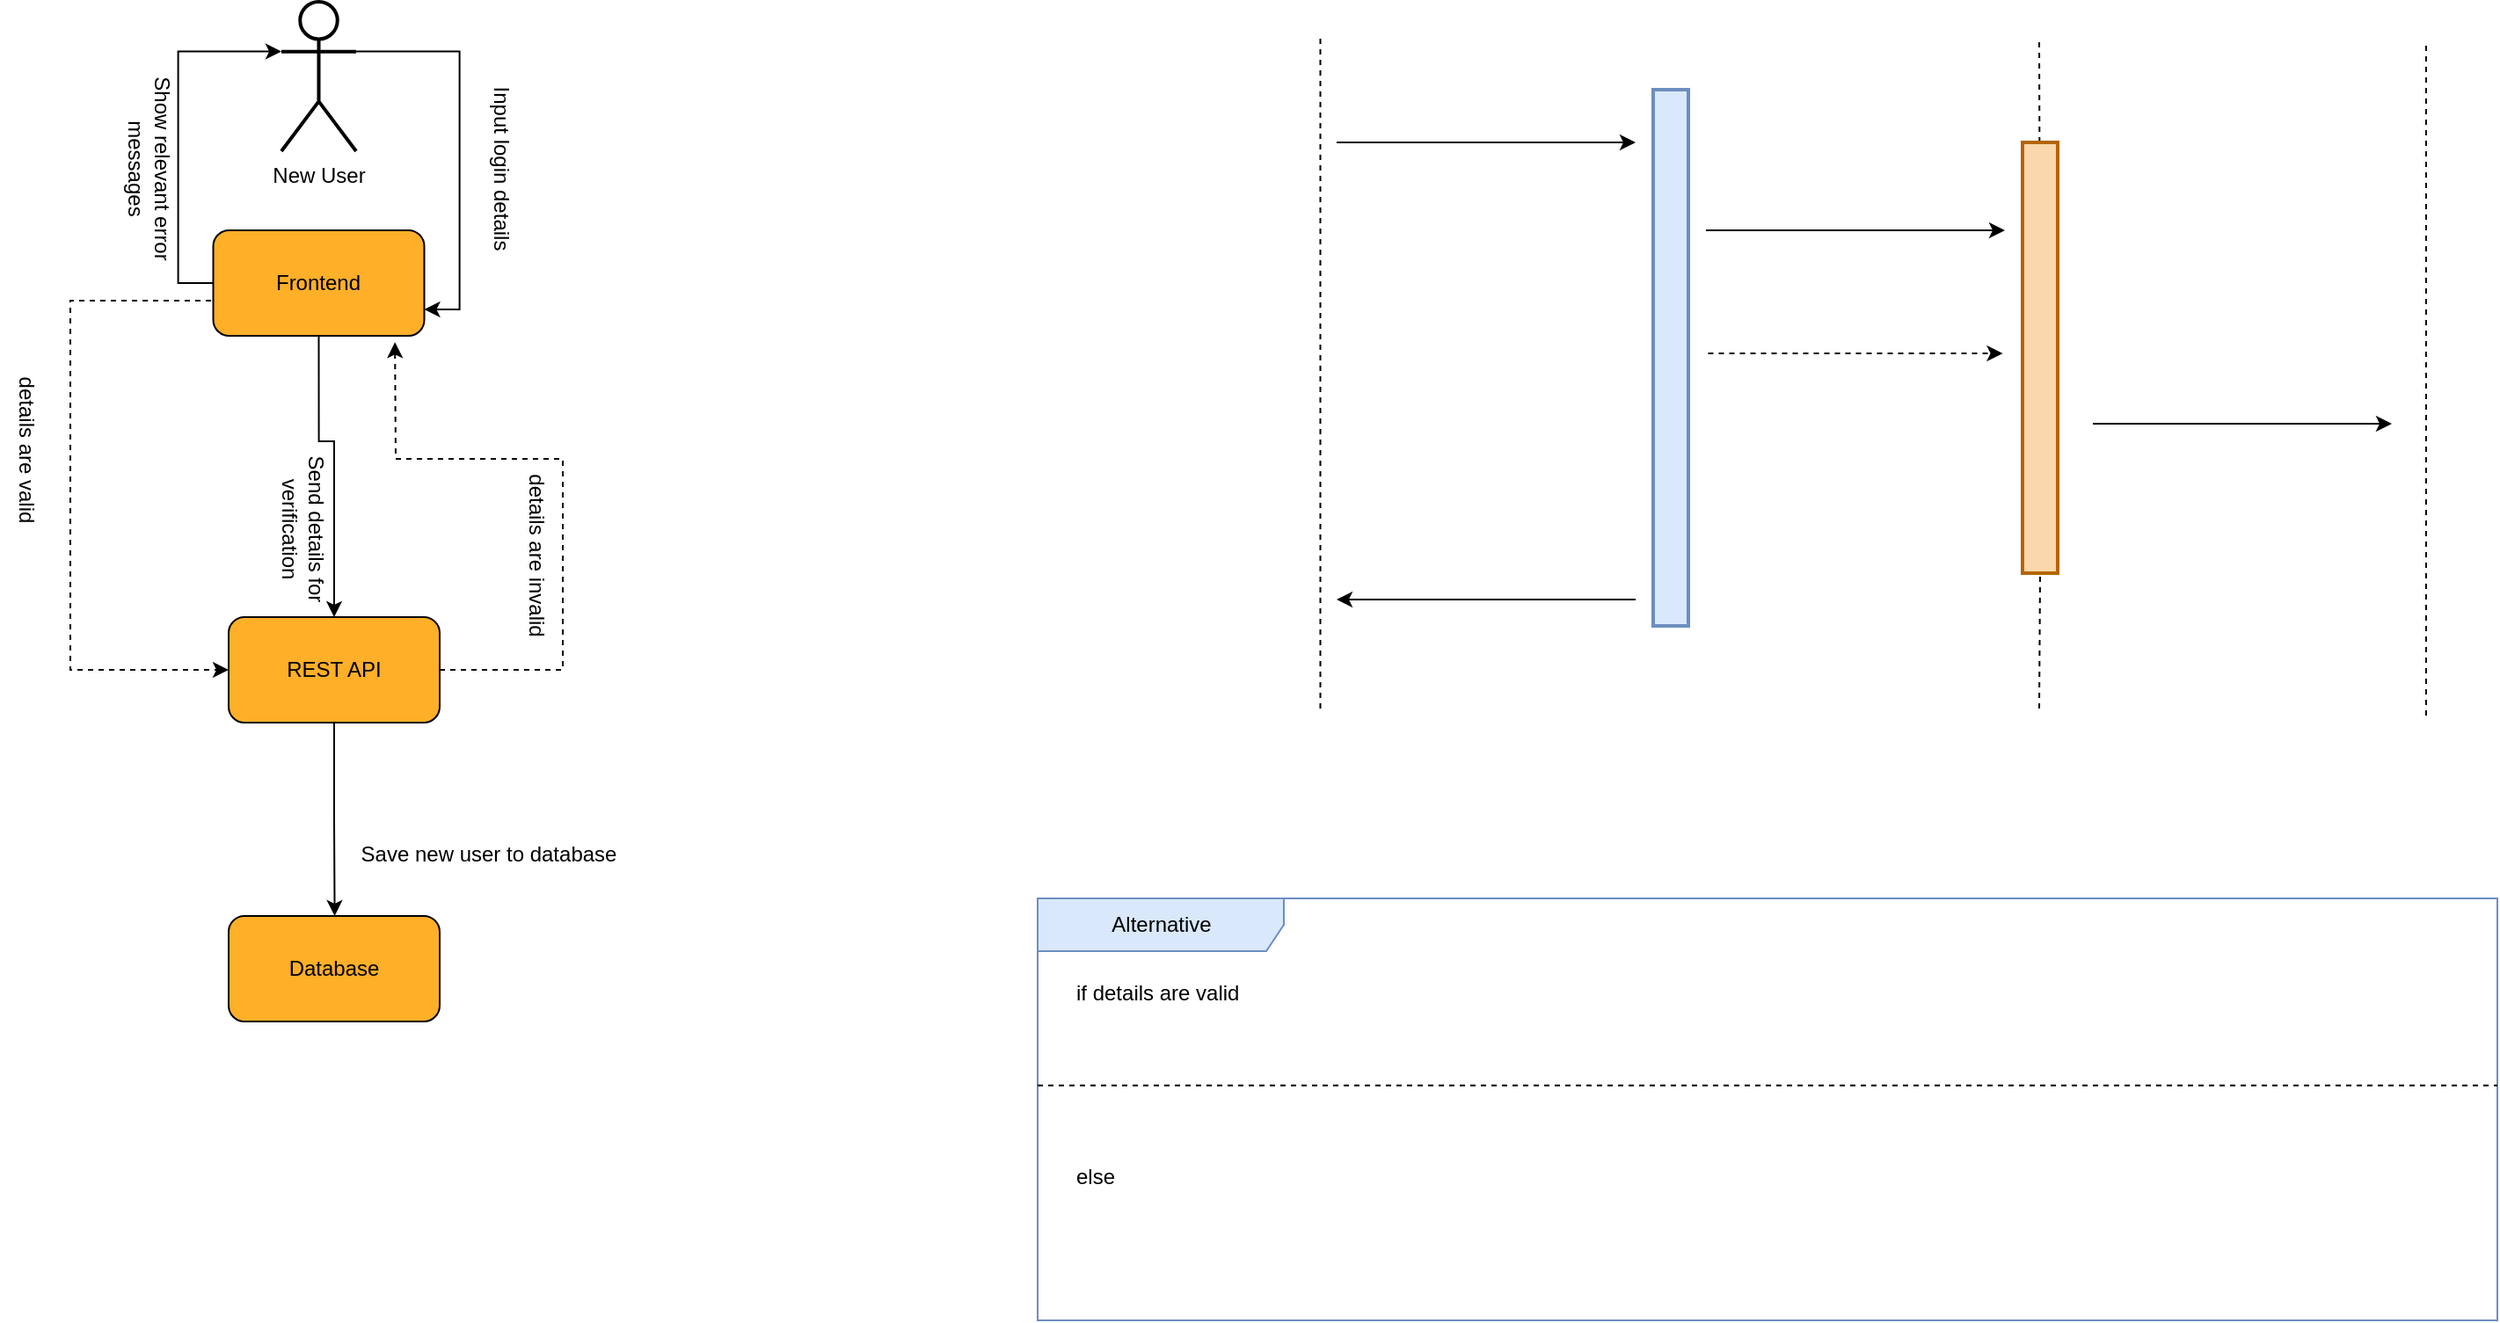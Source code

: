 <mxfile version="16.4.3" type="device"><diagram id="KQAjHLWIq2twIwQbD1x8" name="Page-1"><mxGraphModel dx="1203" dy="393" grid="1" gridSize="10" guides="1" tooltips="1" connect="1" arrows="1" fold="1" page="1" pageScale="1" pageWidth="850" pageHeight="1100" math="0" shadow="0"><root><mxCell id="0"/><mxCell id="1" parent="0"/><mxCell id="9v_2kgsC04UDYYDIk2Ah-4" value="" style="group;fontSize=12;" parent="1" vertex="1" connectable="0"><mxGeometry x="-528.75" y="320" width="120" height="60" as="geometry"/></mxCell><mxCell id="9v_2kgsC04UDYYDIk2Ah-5" value="" style="rounded=1;whiteSpace=wrap;html=1;fillColor=#FFAF28;fontSize=12;" parent="9v_2kgsC04UDYYDIk2Ah-4" vertex="1"><mxGeometry width="120" height="60" as="geometry"/></mxCell><mxCell id="9v_2kgsC04UDYYDIk2Ah-6" value="&lt;font style=&quot;font-size: 12px;&quot;&gt;Frontend&lt;/font&gt;" style="text;html=1;strokeColor=none;fillColor=none;align=center;verticalAlign=middle;whiteSpace=wrap;rounded=0;fontSize=12;" parent="9v_2kgsC04UDYYDIk2Ah-4" vertex="1"><mxGeometry x="30" y="15" width="60" height="30" as="geometry"/></mxCell><mxCell id="9v_2kgsC04UDYYDIk2Ah-7" value="" style="group;fontSize=12;" parent="1" vertex="1" connectable="0"><mxGeometry x="-520" y="540" width="120" height="60" as="geometry"/></mxCell><mxCell id="9v_2kgsC04UDYYDIk2Ah-8" value="" style="rounded=1;whiteSpace=wrap;html=1;fillColor=#FFAF28;fontSize=12;" parent="9v_2kgsC04UDYYDIk2Ah-7" vertex="1"><mxGeometry width="120" height="60" as="geometry"/></mxCell><mxCell id="9v_2kgsC04UDYYDIk2Ah-9" value="&lt;font style=&quot;font-size: 12px;&quot;&gt;REST API&lt;/font&gt;" style="text;html=1;strokeColor=none;fillColor=none;align=center;verticalAlign=middle;whiteSpace=wrap;rounded=0;fontSize=12;" parent="9v_2kgsC04UDYYDIk2Ah-7" vertex="1"><mxGeometry x="30" y="15" width="60" height="30" as="geometry"/></mxCell><mxCell id="9v_2kgsC04UDYYDIk2Ah-11" value="" style="endArrow=none;dashed=1;html=1;rounded=0;entryX=0.5;entryY=1;entryDx=0;entryDy=0;jumpSize=6;strokeWidth=1;startArrow=none;fontSize=12;" parent="1" source="9v_2kgsC04UDYYDIk2Ah-25" edge="1"><mxGeometry width="50" height="50" relative="1" as="geometry"><mxPoint x="509.5" y="592" as="sourcePoint"/><mxPoint x="509.5" y="210" as="targetPoint"/></mxGeometry></mxCell><mxCell id="5Pyvlk2hk3ArKmnhWujY-6" style="edgeStyle=orthogonalEdgeStyle;rounded=0;orthogonalLoop=1;jettySize=auto;html=1;exitX=1;exitY=0.333;exitDx=0;exitDy=0;exitPerimeter=0;entryX=1;entryY=0.75;entryDx=0;entryDy=0;" edge="1" parent="1" source="9v_2kgsC04UDYYDIk2Ah-12" target="9v_2kgsC04UDYYDIk2Ah-5"><mxGeometry relative="1" as="geometry"/></mxCell><mxCell id="9v_2kgsC04UDYYDIk2Ah-12" value="New User" style="shape=umlActor;verticalLabelPosition=bottom;verticalAlign=top;html=1;outlineConnect=0;rounded=1;strokeWidth=2;fontSize=12;" parent="1" vertex="1"><mxGeometry x="-490" y="190" width="42.5" height="85" as="geometry"/></mxCell><mxCell id="9v_2kgsC04UDYYDIk2Ah-13" value="" style="endArrow=none;dashed=1;html=1;rounded=0;entryX=0.5;entryY=1;entryDx=0;entryDy=0;jumpSize=6;strokeWidth=1;fontSize=12;" parent="1" edge="1"><mxGeometry width="50" height="50" relative="1" as="geometry"><mxPoint x="100.75" y="592" as="sourcePoint"/><mxPoint x="100.75" y="210" as="targetPoint"/></mxGeometry></mxCell><mxCell id="9v_2kgsC04UDYYDIk2Ah-14" value="" style="endArrow=classic;html=1;rounded=0;strokeWidth=1;jumpSize=6;fontSize=12;" parent="1" edge="1"><mxGeometry width="50" height="50" relative="1" as="geometry"><mxPoint x="110" y="270" as="sourcePoint"/><mxPoint x="280" y="270" as="targetPoint"/></mxGeometry></mxCell><mxCell id="9v_2kgsC04UDYYDIk2Ah-15" value="&lt;span style=&quot;background-color: rgb(255, 255, 255); font-size: 12px;&quot;&gt;Input login details&lt;/span&gt;" style="text;html=1;strokeColor=none;fillColor=none;align=center;verticalAlign=middle;whiteSpace=wrap;rounded=0;fontSize=12;rotation=90;" parent="1" vertex="1"><mxGeometry x="-440" y="270" width="150" height="30" as="geometry"/></mxCell><mxCell id="9v_2kgsC04UDYYDIk2Ah-16" value="" style="endArrow=classic;html=1;rounded=0;strokeWidth=1;jumpSize=6;fontSize=12;" parent="1" edge="1"><mxGeometry width="50" height="50" relative="1" as="geometry"><mxPoint x="320" y="320" as="sourcePoint"/><mxPoint x="490" y="320" as="targetPoint"/></mxGeometry></mxCell><mxCell id="9v_2kgsC04UDYYDIk2Ah-17" value="&lt;span style=&quot;background-color: rgb(255, 255, 255); font-size: 12px;&quot;&gt;Send details for verification&lt;/span&gt;" style="text;html=1;strokeColor=none;fillColor=none;align=center;verticalAlign=middle;whiteSpace=wrap;rounded=0;fontSize=12;rotation=90;" parent="1" vertex="1"><mxGeometry x="-530" y="480" width="105" height="20" as="geometry"/></mxCell><mxCell id="9v_2kgsC04UDYYDIk2Ah-18" value="" style="endArrow=classic;html=1;rounded=0;strokeWidth=1;jumpSize=6;dashed=1;fontSize=12;" parent="1" edge="1"><mxGeometry width="50" height="50" relative="1" as="geometry"><mxPoint x="321.25" y="390" as="sourcePoint"/><mxPoint x="488.75" y="390" as="targetPoint"/></mxGeometry></mxCell><mxCell id="9v_2kgsC04UDYYDIk2Ah-19" value="&lt;span style=&quot;background-color: rgb(255, 255, 255); font-size: 12px;&quot;&gt;details are valid&lt;/span&gt;" style="text;html=1;strokeColor=none;fillColor=none;align=center;verticalAlign=middle;whiteSpace=wrap;rounded=0;fontSize=12;rotation=90;" parent="1" vertex="1"><mxGeometry x="-710" y="430" width="150" height="30" as="geometry"/></mxCell><mxCell id="9v_2kgsC04UDYYDIk2Ah-20" value="&lt;span style=&quot;background-color: rgb(255, 255, 255); font-size: 12px;&quot;&gt;details are invalid&lt;/span&gt;" style="text;html=1;strokeColor=none;fillColor=none;align=center;verticalAlign=middle;whiteSpace=wrap;rounded=0;fontSize=12;rotation=90;" parent="1" vertex="1"><mxGeometry x="-420" y="490" width="150" height="30" as="geometry"/></mxCell><mxCell id="9v_2kgsC04UDYYDIk2Ah-21" value="" style="endArrow=classic;html=1;rounded=0;strokeWidth=1;jumpSize=6;dashed=1;fontSize=12;exitX=1;exitY=0.5;exitDx=0;exitDy=0;entryX=0.861;entryY=1.061;entryDx=0;entryDy=0;entryPerimeter=0;" parent="1" edge="1" target="9v_2kgsC04UDYYDIk2Ah-5" source="9v_2kgsC04UDYYDIk2Ah-8"><mxGeometry width="50" height="50" relative="1" as="geometry"><mxPoint x="-400" y="580" as="sourcePoint"/><mxPoint x="-408.75" y="450" as="targetPoint"/><Array as="points"><mxPoint x="-330" y="570"/><mxPoint x="-330" y="450"/><mxPoint x="-425" y="450"/></Array></mxGeometry></mxCell><mxCell id="9v_2kgsC04UDYYDIk2Ah-22" value="" style="endArrow=classic;html=1;rounded=0;strokeWidth=1;jumpSize=6;fontSize=12;" parent="1" edge="1"><mxGeometry width="50" height="50" relative="1" as="geometry"><mxPoint x="280" y="530" as="sourcePoint"/><mxPoint x="110" y="530" as="targetPoint"/></mxGeometry></mxCell><mxCell id="9v_2kgsC04UDYYDIk2Ah-23" value="&lt;span style=&quot;background-color: rgb(255, 255, 255); font-size: 12px;&quot;&gt;Show relevant error messages&lt;/span&gt;" style="text;html=1;strokeColor=none;fillColor=none;align=center;verticalAlign=middle;whiteSpace=wrap;rounded=0;fontSize=12;rotation=90;" parent="1" vertex="1"><mxGeometry x="-640" y="270" width="150" height="30" as="geometry"/></mxCell><mxCell id="9v_2kgsC04UDYYDIk2Ah-24" value="" style="rounded=0;whiteSpace=wrap;html=1;fontSize=12;strokeWidth=2;fillColor=#dae8fc;strokeColor=#6c8ebf;" parent="1" vertex="1"><mxGeometry x="290" y="240" width="20" height="305" as="geometry"/></mxCell><mxCell id="9v_2kgsC04UDYYDIk2Ah-25" value="" style="rounded=0;whiteSpace=wrap;html=1;fontSize=12;strokeWidth=2;fillColor=#fad7ac;strokeColor=#b46504;" parent="1" vertex="1"><mxGeometry x="500" y="270" width="20" height="245" as="geometry"/></mxCell><mxCell id="9v_2kgsC04UDYYDIk2Ah-26" value="" style="endArrow=none;dashed=1;html=1;rounded=0;entryX=0.5;entryY=1;entryDx=0;entryDy=0;jumpSize=6;strokeWidth=1;fontSize=12;" parent="1" target="9v_2kgsC04UDYYDIk2Ah-25" edge="1"><mxGeometry width="50" height="50" relative="1" as="geometry"><mxPoint x="509.5" y="592" as="sourcePoint"/><mxPoint x="509.5" y="210" as="targetPoint"/></mxGeometry></mxCell><mxCell id="9v_2kgsC04UDYYDIk2Ah-29" value="" style="group;fontSize=12;" parent="1" vertex="1" connectable="0"><mxGeometry x="-520" y="710" width="120" height="60" as="geometry"/></mxCell><mxCell id="9v_2kgsC04UDYYDIk2Ah-30" value="" style="rounded=1;whiteSpace=wrap;html=1;fillColor=#FFAF28;fontSize=12;" parent="9v_2kgsC04UDYYDIk2Ah-29" vertex="1"><mxGeometry width="120" height="60" as="geometry"/></mxCell><mxCell id="9v_2kgsC04UDYYDIk2Ah-31" value="&lt;font style=&quot;font-size: 12px&quot;&gt;Database&lt;/font&gt;" style="text;html=1;strokeColor=none;fillColor=none;align=center;verticalAlign=middle;whiteSpace=wrap;rounded=0;fontSize=12;" parent="9v_2kgsC04UDYYDIk2Ah-29" vertex="1"><mxGeometry x="30" y="15" width="60" height="30" as="geometry"/></mxCell><mxCell id="9v_2kgsC04UDYYDIk2Ah-33" value="" style="endArrow=none;dashed=1;html=1;rounded=0;entryX=0.5;entryY=1;entryDx=0;entryDy=0;jumpSize=6;strokeWidth=1;fontSize=12;" parent="1" edge="1"><mxGeometry width="50" height="50" relative="1" as="geometry"><mxPoint x="729.5" y="596" as="sourcePoint"/><mxPoint x="729.5" y="214" as="targetPoint"/></mxGeometry></mxCell><mxCell id="9v_2kgsC04UDYYDIk2Ah-34" value="" style="endArrow=classic;html=1;rounded=0;strokeWidth=1;jumpSize=6;fontSize=12;" parent="1" edge="1"><mxGeometry width="50" height="50" relative="1" as="geometry"><mxPoint x="540" y="430" as="sourcePoint"/><mxPoint x="710" y="430" as="targetPoint"/></mxGeometry></mxCell><mxCell id="9v_2kgsC04UDYYDIk2Ah-35" value="&lt;span style=&quot;background-color: rgb(255 , 255 , 255) ; font-size: 12px&quot;&gt;Save new user to database&lt;/span&gt;" style="text;html=1;strokeColor=none;fillColor=none;align=center;verticalAlign=middle;whiteSpace=wrap;rounded=0;fontSize=12;" parent="1" vertex="1"><mxGeometry x="-447.5" y="660" width="150" height="30" as="geometry"/></mxCell><mxCell id="9v_2kgsC04UDYYDIk2Ah-36" value="Alternative" style="shape=umlFrame;tabWidth=110;tabHeight=30;tabPosition=left;html=1;boundedLbl=1;labelInHeader=1;width=140;height=30;fillColor=#dae8fc;fontSize=12;strokeWidth=1;strokeColor=#6c8ebf;" parent="1" vertex="1"><mxGeometry x="-60" y="700" width="830" height="240" as="geometry"/></mxCell><mxCell id="9v_2kgsC04UDYYDIk2Ah-37" value="if details are valid" style="text;fillColor=none;fontSize=12;" parent="9v_2kgsC04UDYYDIk2Ah-36" vertex="1"><mxGeometry width="100" height="20" relative="1" as="geometry"><mxPoint x="20" y="40" as="offset"/></mxGeometry></mxCell><mxCell id="9v_2kgsC04UDYYDIk2Ah-38" value="else" style="line;strokeWidth=1;dashed=1;labelPosition=center;verticalLabelPosition=bottom;align=left;verticalAlign=top;spacingLeft=20;spacingTop=15;fillColor=none;fontSize=12;" parent="9v_2kgsC04UDYYDIk2Ah-36" vertex="1"><mxGeometry y="83.077" width="830" height="46.523" as="geometry"/></mxCell><mxCell id="5Pyvlk2hk3ArKmnhWujY-7" style="edgeStyle=orthogonalEdgeStyle;rounded=0;orthogonalLoop=1;jettySize=auto;html=1;exitX=0;exitY=0.5;exitDx=0;exitDy=0;entryX=0;entryY=0.333;entryDx=0;entryDy=0;entryPerimeter=0;" edge="1" parent="1" source="9v_2kgsC04UDYYDIk2Ah-5" target="9v_2kgsC04UDYYDIk2Ah-12"><mxGeometry relative="1" as="geometry"/></mxCell><mxCell id="5Pyvlk2hk3ArKmnhWujY-8" style="edgeStyle=orthogonalEdgeStyle;rounded=0;orthogonalLoop=1;jettySize=auto;html=1;exitX=0.5;exitY=1;exitDx=0;exitDy=0;entryX=0.5;entryY=0;entryDx=0;entryDy=0;" edge="1" parent="1" source="9v_2kgsC04UDYYDIk2Ah-5" target="9v_2kgsC04UDYYDIk2Ah-8"><mxGeometry relative="1" as="geometry"><Array as="points"><mxPoint x="-469" y="440"/><mxPoint x="-460" y="440"/></Array></mxGeometry></mxCell><mxCell id="5Pyvlk2hk3ArKmnhWujY-11" style="edgeStyle=orthogonalEdgeStyle;rounded=0;orthogonalLoop=1;jettySize=auto;html=1;exitX=0.5;exitY=1;exitDx=0;exitDy=0;" edge="1" parent="1" source="9v_2kgsC04UDYYDIk2Ah-8"><mxGeometry relative="1" as="geometry"><mxPoint x="-459.714" y="710" as="targetPoint"/></mxGeometry></mxCell><mxCell id="5Pyvlk2hk3ArKmnhWujY-14" value="" style="endArrow=classic;html=1;rounded=0;strokeWidth=1;jumpSize=6;dashed=1;fontSize=12;entryX=0;entryY=0.5;entryDx=0;entryDy=0;" edge="1" parent="1" target="9v_2kgsC04UDYYDIk2Ah-8"><mxGeometry width="50" height="50" relative="1" as="geometry"><mxPoint x="-530" y="360" as="sourcePoint"/><mxPoint x="-610" y="371.83" as="targetPoint"/><Array as="points"><mxPoint x="-610" y="360"/><mxPoint x="-610" y="570"/></Array></mxGeometry></mxCell></root></mxGraphModel></diagram></mxfile>